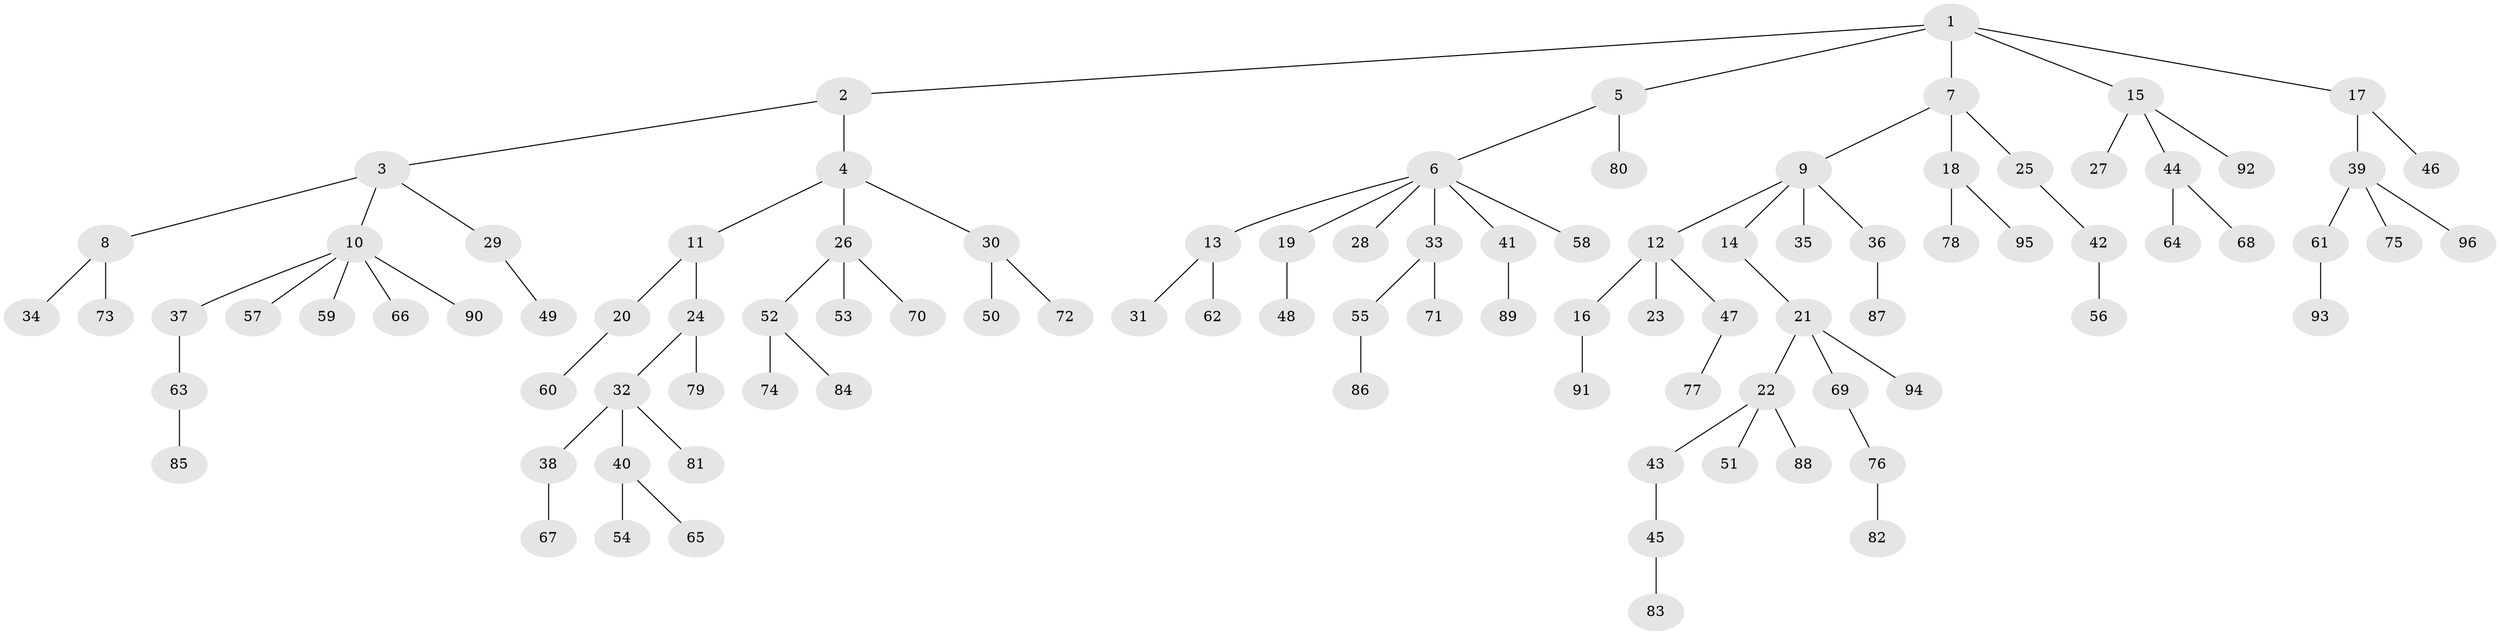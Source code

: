 // Generated by graph-tools (version 1.1) at 2025/15/03/09/25 04:15:39]
// undirected, 96 vertices, 95 edges
graph export_dot {
graph [start="1"]
  node [color=gray90,style=filled];
  1;
  2;
  3;
  4;
  5;
  6;
  7;
  8;
  9;
  10;
  11;
  12;
  13;
  14;
  15;
  16;
  17;
  18;
  19;
  20;
  21;
  22;
  23;
  24;
  25;
  26;
  27;
  28;
  29;
  30;
  31;
  32;
  33;
  34;
  35;
  36;
  37;
  38;
  39;
  40;
  41;
  42;
  43;
  44;
  45;
  46;
  47;
  48;
  49;
  50;
  51;
  52;
  53;
  54;
  55;
  56;
  57;
  58;
  59;
  60;
  61;
  62;
  63;
  64;
  65;
  66;
  67;
  68;
  69;
  70;
  71;
  72;
  73;
  74;
  75;
  76;
  77;
  78;
  79;
  80;
  81;
  82;
  83;
  84;
  85;
  86;
  87;
  88;
  89;
  90;
  91;
  92;
  93;
  94;
  95;
  96;
  1 -- 2;
  1 -- 5;
  1 -- 7;
  1 -- 15;
  1 -- 17;
  2 -- 3;
  2 -- 4;
  3 -- 8;
  3 -- 10;
  3 -- 29;
  4 -- 11;
  4 -- 26;
  4 -- 30;
  5 -- 6;
  5 -- 80;
  6 -- 13;
  6 -- 19;
  6 -- 28;
  6 -- 33;
  6 -- 41;
  6 -- 58;
  7 -- 9;
  7 -- 18;
  7 -- 25;
  8 -- 34;
  8 -- 73;
  9 -- 12;
  9 -- 14;
  9 -- 35;
  9 -- 36;
  10 -- 37;
  10 -- 57;
  10 -- 59;
  10 -- 66;
  10 -- 90;
  11 -- 20;
  11 -- 24;
  12 -- 16;
  12 -- 23;
  12 -- 47;
  13 -- 31;
  13 -- 62;
  14 -- 21;
  15 -- 27;
  15 -- 44;
  15 -- 92;
  16 -- 91;
  17 -- 39;
  17 -- 46;
  18 -- 78;
  18 -- 95;
  19 -- 48;
  20 -- 60;
  21 -- 22;
  21 -- 69;
  21 -- 94;
  22 -- 43;
  22 -- 51;
  22 -- 88;
  24 -- 32;
  24 -- 79;
  25 -- 42;
  26 -- 52;
  26 -- 53;
  26 -- 70;
  29 -- 49;
  30 -- 50;
  30 -- 72;
  32 -- 38;
  32 -- 40;
  32 -- 81;
  33 -- 55;
  33 -- 71;
  36 -- 87;
  37 -- 63;
  38 -- 67;
  39 -- 61;
  39 -- 75;
  39 -- 96;
  40 -- 54;
  40 -- 65;
  41 -- 89;
  42 -- 56;
  43 -- 45;
  44 -- 64;
  44 -- 68;
  45 -- 83;
  47 -- 77;
  52 -- 74;
  52 -- 84;
  55 -- 86;
  61 -- 93;
  63 -- 85;
  69 -- 76;
  76 -- 82;
}
